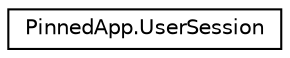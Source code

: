 digraph "Graphical Class Hierarchy"
{
  edge [fontname="Helvetica",fontsize="10",labelfontname="Helvetica",labelfontsize="10"];
  node [fontname="Helvetica",fontsize="10",shape=record];
  rankdir="LR";
  Node0 [label="PinnedApp.UserSession",height=0.2,width=0.4,color="black", fillcolor="white", style="filled",URL="$class_pinned_app_1_1_user_session.html",tooltip="Holds user data after sucessfull login "];
}
